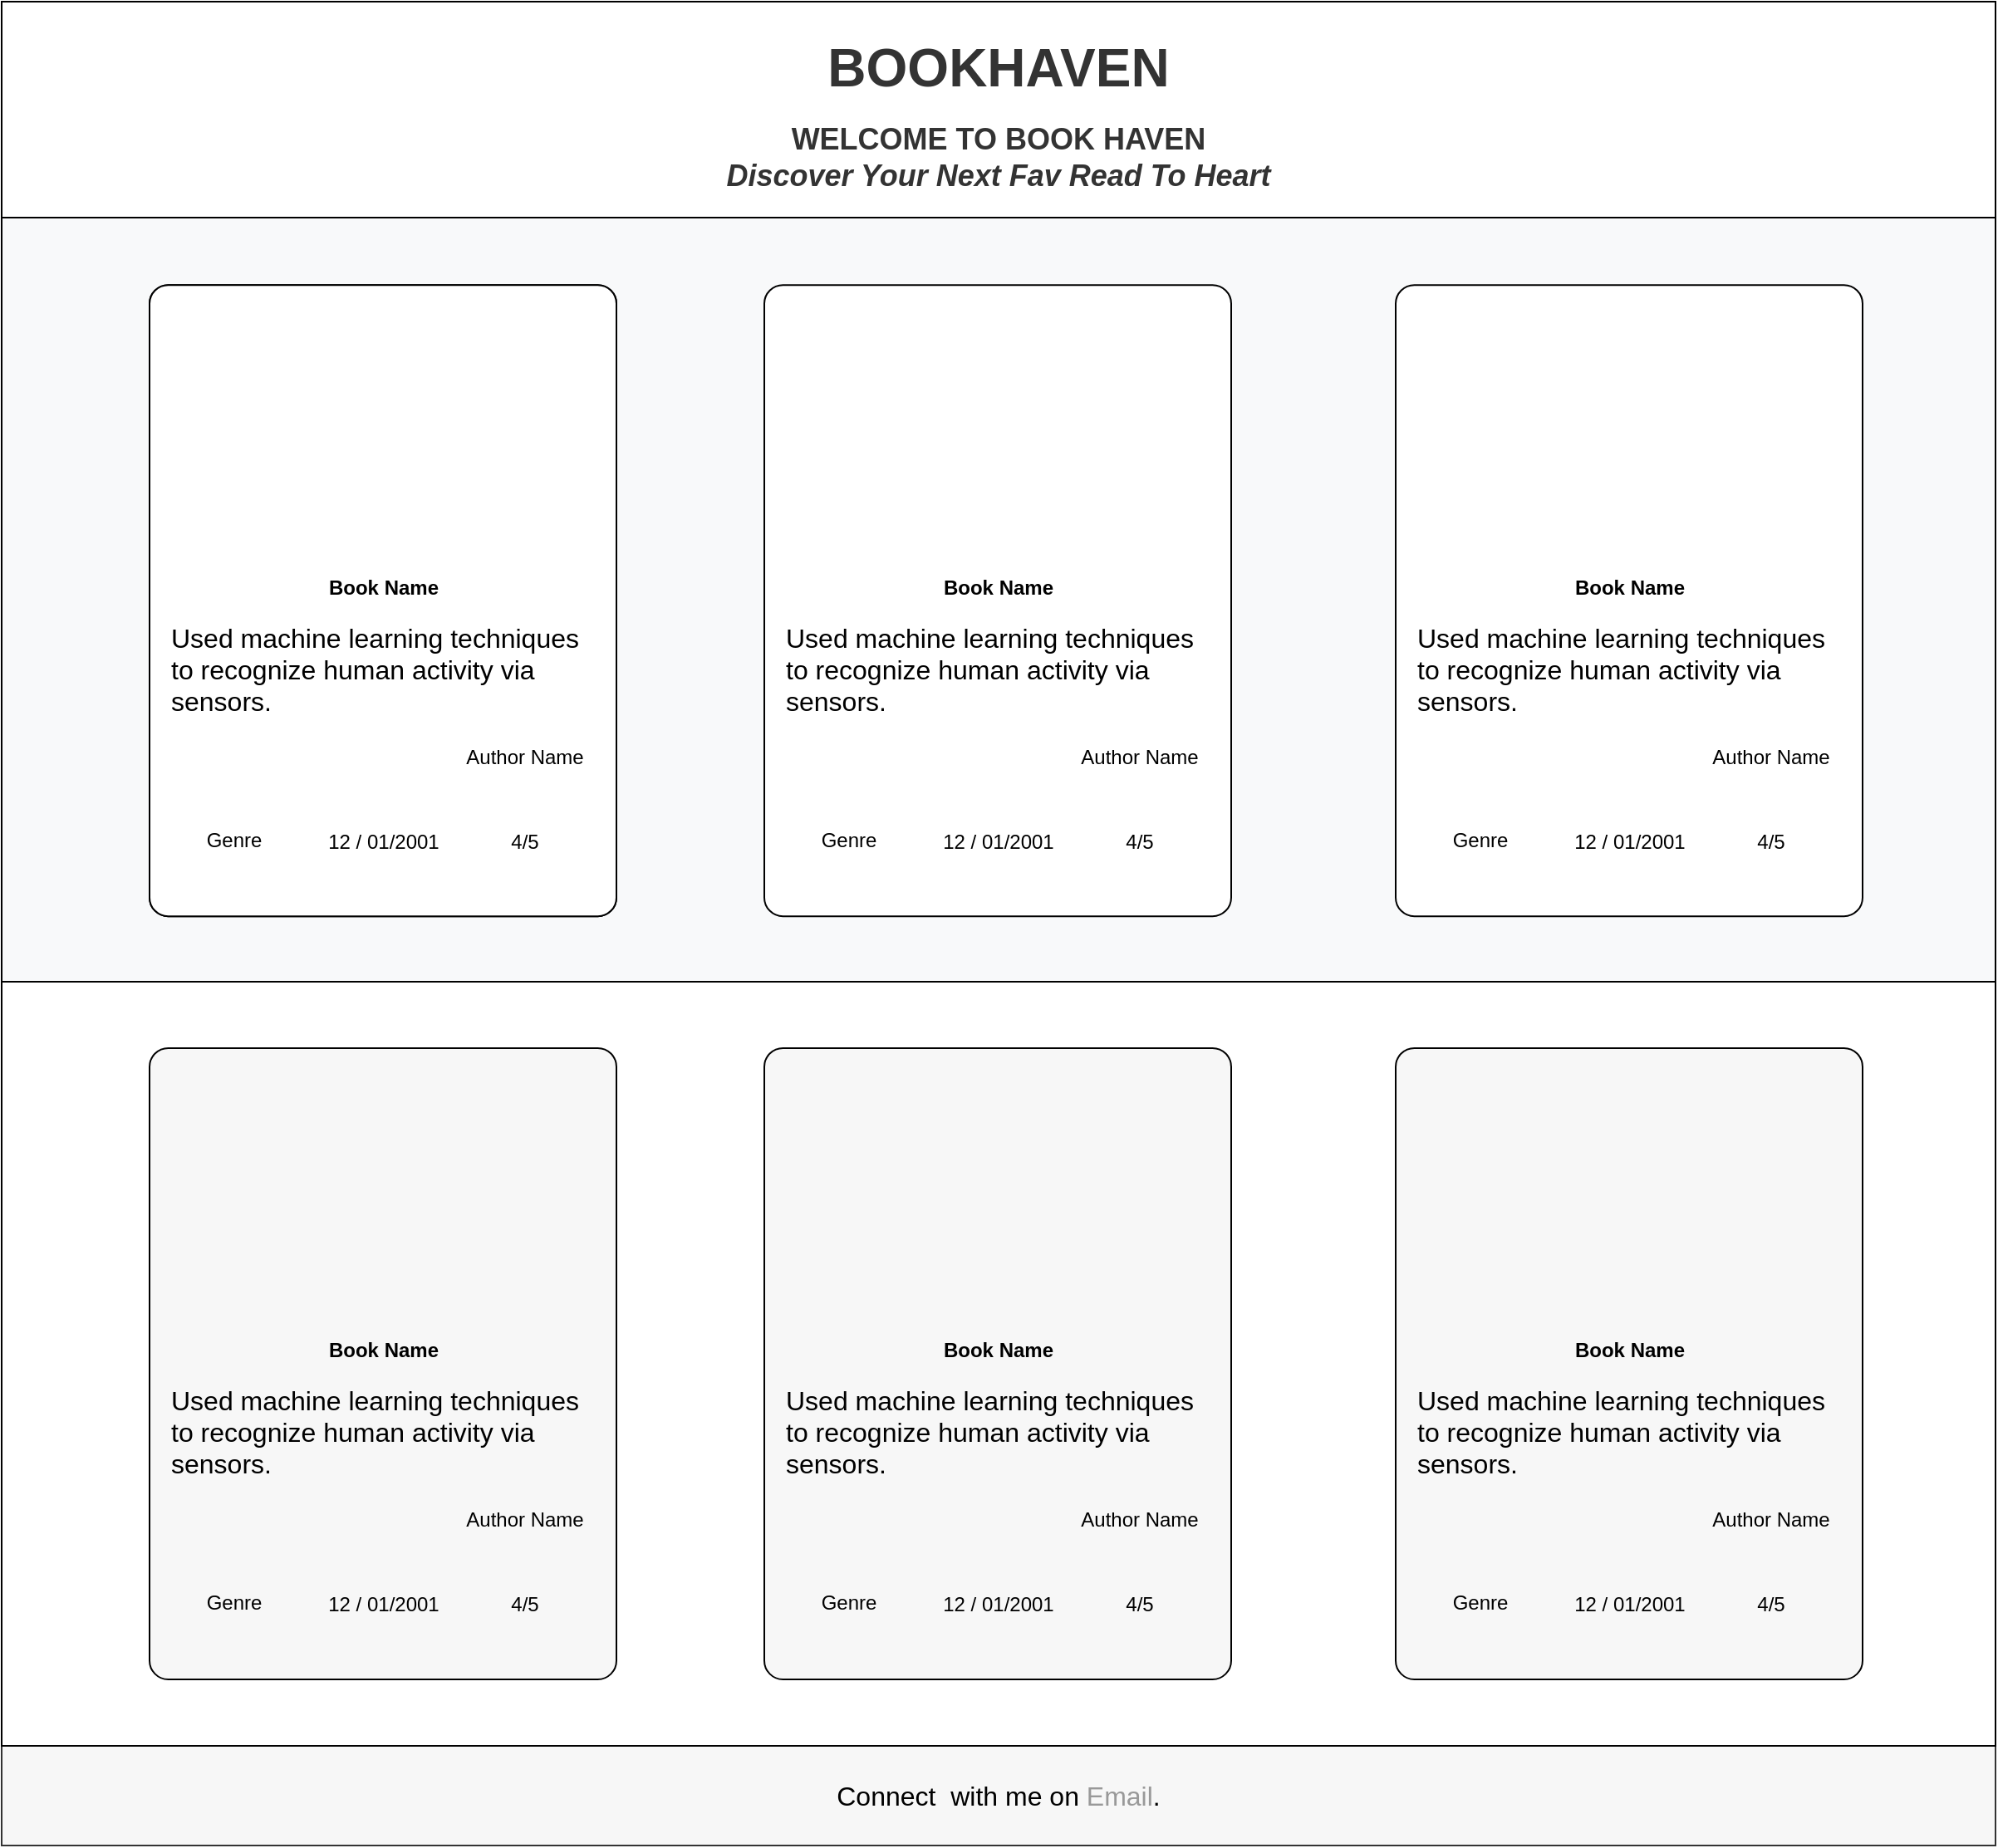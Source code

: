 <mxfile version="25.0.3">
  <diagram name="Page-1" id="jCGwE1LBPZgif49EneUD">
    <mxGraphModel dx="1224" dy="783" grid="1" gridSize="10" guides="1" tooltips="1" connect="1" arrows="1" fold="1" page="1" pageScale="1" pageWidth="1200" pageHeight="1920" math="0" shadow="0">
      <root>
        <mxCell id="0" />
        <mxCell id="1" parent="0" />
        <mxCell id="HLos1mIRZm7TwcqSez5J-85" value="" style="group;fillColor=none;" parent="1" vertex="1" connectable="0">
          <mxGeometry y="780" width="1200" height="480" as="geometry" />
        </mxCell>
        <mxCell id="HLos1mIRZm7TwcqSez5J-8" value="" style="rounded=0;whiteSpace=wrap;html=1;fillColor=#FFFFFF;fontColor=#ffffff;" parent="HLos1mIRZm7TwcqSez5J-85" vertex="1">
          <mxGeometry y="-50" width="1200" height="150" as="geometry" />
        </mxCell>
        <mxCell id="nu3RnHburqwjy4xu8POM-3" value="&lt;div&gt;&lt;font color=&quot;#333333&quot; size=&quot;1&quot;&gt;&lt;b style=&quot;font-size: 32px;&quot;&gt;BOOKHAVEN&lt;br&gt;&lt;/b&gt;&lt;/font&gt;&lt;/div&gt;&lt;div style=&quot;line-height: 50%;&quot;&gt;&lt;font color=&quot;#333333&quot; size=&quot;1&quot;&gt;&lt;b style=&quot;font-size: 32px;&quot;&gt;&lt;br&gt;&lt;/b&gt;&lt;/font&gt;&lt;/div&gt;&lt;div style=&quot;font-size: 18px;&quot;&gt;&lt;font color=&quot;#333333&quot; style=&quot;font-size: 18px;&quot;&gt;&lt;b&gt;WELCOME TO BOOK HAVEN&lt;/b&gt;&lt;/font&gt;&lt;/div&gt;&lt;div style=&quot;font-size: 18px;&quot;&gt;&lt;font color=&quot;#333333&quot; style=&quot;font-size: 18px;&quot;&gt;&lt;b&gt;&lt;i&gt;Discover Your Next Fav Read To Heart&lt;br&gt;&lt;/i&gt;&lt;/b&gt;&lt;/font&gt;&lt;/div&gt;&lt;div&gt;&lt;br&gt;&lt;/div&gt;" style="text;html=1;align=center;verticalAlign=middle;whiteSpace=wrap;rounded=0;strokeColor=none;fontColor=#FFFFFF;" parent="HLos1mIRZm7TwcqSez5J-85" vertex="1">
          <mxGeometry y="-50" width="1200" height="150" as="geometry" />
        </mxCell>
        <mxCell id="HLos1mIRZm7TwcqSez5J-87" value="" style="group" parent="1" vertex="1" connectable="0">
          <mxGeometry y="860" width="1200" height="460" as="geometry" />
        </mxCell>
        <mxCell id="HLos1mIRZm7TwcqSez5J-23" value="" style="rounded=0;whiteSpace=wrap;html=1;fillColor=#f8f9fa;" parent="HLos1mIRZm7TwcqSez5J-87" vertex="1">
          <mxGeometry width="1200" height="460.0" as="geometry" />
        </mxCell>
        <mxCell id="Gbr0lDLeI2ae-f9VhBkv-68" value="" style="group" parent="HLos1mIRZm7TwcqSez5J-87" vertex="1" connectable="0">
          <mxGeometry y="-30.002" width="1200" height="450.568" as="geometry" />
        </mxCell>
        <mxCell id="HLos1mIRZm7TwcqSez5J-16" value="" style="group;rounded=0;" parent="Gbr0lDLeI2ae-f9VhBkv-68" vertex="1" connectable="0">
          <mxGeometry x="90" y="70.568" width="280" height="380" as="geometry" />
        </mxCell>
        <mxCell id="HLos1mIRZm7TwcqSez5J-15" value="" style="rounded=1;whiteSpace=wrap;html=1;glass=0;labelPadding=0;arcSize=4;" parent="HLos1mIRZm7TwcqSez5J-16" vertex="1">
          <mxGeometry x="-1" width="281" height="380" as="geometry" />
        </mxCell>
        <mxCell id="Gbr0lDLeI2ae-f9VhBkv-17" value="" style="shape=image;html=1;verticalAlign=top;verticalLabelPosition=bottom;labelBackgroundColor=#ffffff;imageAspect=0;aspect=fixed;image=https://cdn2.iconfinder.com/data/icons/crystalproject/128x128/mimetypes/image.png" parent="HLos1mIRZm7TwcqSez5J-16" vertex="1">
          <mxGeometry x="54.5" y="9.43" width="170" height="170" as="geometry" />
        </mxCell>
        <mxCell id="Gbr0lDLeI2ae-f9VhBkv-22" value="&lt;b&gt;Book Name&lt;br&gt;&lt;/b&gt;" style="text;html=1;align=center;verticalAlign=middle;whiteSpace=wrap;rounded=0;" parent="HLos1mIRZm7TwcqSez5J-16" vertex="1">
          <mxGeometry x="40" y="164.659" width="200" height="35.284" as="geometry" />
        </mxCell>
        <mxCell id="Gbr0lDLeI2ae-f9VhBkv-27" value="&lt;div align=&quot;left&quot;&gt;&lt;font style=&quot;font-size: 16px;&quot;&gt;Used machine learning techniques to recognize human activity via sensors.&lt;br&gt;&lt;/font&gt;&lt;/div&gt;" style="text;html=1;align=left;verticalAlign=middle;whiteSpace=wrap;rounded=0;" parent="HLos1mIRZm7TwcqSez5J-16" vertex="1">
          <mxGeometry x="9.5" y="199.94" width="260" height="62.73" as="geometry" />
        </mxCell>
        <mxCell id="Jl-aKupMv36PsG1tpd38-4" value="Author Name" style="text;html=1;align=center;verticalAlign=middle;whiteSpace=wrap;rounded=0;" parent="HLos1mIRZm7TwcqSez5J-16" vertex="1">
          <mxGeometry x="180" y="269.43" width="90" height="30" as="geometry" />
        </mxCell>
        <mxCell id="Jl-aKupMv36PsG1tpd38-5" value="Genre" style="text;html=1;align=center;verticalAlign=middle;whiteSpace=wrap;rounded=0;" parent="HLos1mIRZm7TwcqSez5J-16" vertex="1">
          <mxGeometry x="20" y="319.434" width="60" height="30" as="geometry" />
        </mxCell>
        <mxCell id="Jl-aKupMv36PsG1tpd38-6" value="12 / 01/2001" style="text;html=1;align=center;verticalAlign=middle;whiteSpace=wrap;rounded=0;" parent="HLos1mIRZm7TwcqSez5J-16" vertex="1">
          <mxGeometry x="104.5" y="320.43" width="70" height="30" as="geometry" />
        </mxCell>
        <mxCell id="Jl-aKupMv36PsG1tpd38-7" value="4/5" style="text;html=1;align=center;verticalAlign=middle;whiteSpace=wrap;rounded=0;" parent="HLos1mIRZm7TwcqSez5J-16" vertex="1">
          <mxGeometry x="195" y="320.434" width="60" height="30" as="geometry" />
        </mxCell>
        <mxCell id="fj7bPf8suZ-612rlpNnT-1" value="" style="group;rounded=0;" vertex="1" connectable="0" parent="HLos1mIRZm7TwcqSez5J-16">
          <mxGeometry width="280" height="380" as="geometry" />
        </mxCell>
        <mxCell id="fj7bPf8suZ-612rlpNnT-2" value="" style="rounded=1;whiteSpace=wrap;html=1;glass=0;labelPadding=0;arcSize=4;" vertex="1" parent="fj7bPf8suZ-612rlpNnT-1">
          <mxGeometry x="-1" width="281" height="380" as="geometry" />
        </mxCell>
        <mxCell id="fj7bPf8suZ-612rlpNnT-3" value="" style="shape=image;html=1;verticalAlign=top;verticalLabelPosition=bottom;labelBackgroundColor=#ffffff;imageAspect=0;aspect=fixed;image=https://cdn2.iconfinder.com/data/icons/crystalproject/128x128/mimetypes/image.png" vertex="1" parent="fj7bPf8suZ-612rlpNnT-1">
          <mxGeometry x="55" y="9.43" width="170" height="170" as="geometry" />
        </mxCell>
        <mxCell id="fj7bPf8suZ-612rlpNnT-4" value="&lt;b&gt;Book Name&lt;br&gt;&lt;/b&gt;" style="text;html=1;align=center;verticalAlign=middle;whiteSpace=wrap;rounded=0;" vertex="1" parent="fj7bPf8suZ-612rlpNnT-1">
          <mxGeometry x="40" y="164.659" width="200" height="35.284" as="geometry" />
        </mxCell>
        <mxCell id="fj7bPf8suZ-612rlpNnT-5" value="&lt;div align=&quot;left&quot;&gt;&lt;font style=&quot;font-size: 16px;&quot;&gt;Used machine learning techniques to recognize human activity via sensors.&lt;br&gt;&lt;/font&gt;&lt;/div&gt;" style="text;html=1;align=left;verticalAlign=middle;whiteSpace=wrap;rounded=0;" vertex="1" parent="fj7bPf8suZ-612rlpNnT-1">
          <mxGeometry x="9.5" y="199.94" width="260" height="62.73" as="geometry" />
        </mxCell>
        <mxCell id="fj7bPf8suZ-612rlpNnT-6" value="Author Name" style="text;html=1;align=center;verticalAlign=middle;whiteSpace=wrap;rounded=0;" vertex="1" parent="fj7bPf8suZ-612rlpNnT-1">
          <mxGeometry x="180" y="269.43" width="90" height="30" as="geometry" />
        </mxCell>
        <mxCell id="fj7bPf8suZ-612rlpNnT-7" value="Genre" style="text;html=1;align=center;verticalAlign=middle;whiteSpace=wrap;rounded=0;" vertex="1" parent="fj7bPf8suZ-612rlpNnT-1">
          <mxGeometry x="20" y="319.434" width="60" height="30" as="geometry" />
        </mxCell>
        <mxCell id="fj7bPf8suZ-612rlpNnT-8" value="12 / 01/2001" style="text;html=1;align=center;verticalAlign=middle;whiteSpace=wrap;rounded=0;" vertex="1" parent="fj7bPf8suZ-612rlpNnT-1">
          <mxGeometry x="104.5" y="320.43" width="70" height="30" as="geometry" />
        </mxCell>
        <mxCell id="fj7bPf8suZ-612rlpNnT-9" value="4/5" style="text;html=1;align=center;verticalAlign=middle;whiteSpace=wrap;rounded=0;" vertex="1" parent="fj7bPf8suZ-612rlpNnT-1">
          <mxGeometry x="195" y="320.434" width="60" height="30" as="geometry" />
        </mxCell>
        <mxCell id="Jl-aKupMv36PsG1tpd38-8" value="" style="group;rounded=0;" parent="HLos1mIRZm7TwcqSez5J-87" vertex="1" connectable="0">
          <mxGeometry x="460" y="40.566" width="280" height="380" as="geometry" />
        </mxCell>
        <mxCell id="Jl-aKupMv36PsG1tpd38-9" value="" style="rounded=1;whiteSpace=wrap;html=1;glass=0;labelPadding=0;arcSize=4;" parent="Jl-aKupMv36PsG1tpd38-8" vertex="1">
          <mxGeometry x="-1" width="281" height="380" as="geometry" />
        </mxCell>
        <mxCell id="Jl-aKupMv36PsG1tpd38-10" value="" style="shape=image;html=1;verticalAlign=top;verticalLabelPosition=bottom;labelBackgroundColor=#ffffff;imageAspect=0;aspect=fixed;image=https://cdn2.iconfinder.com/data/icons/crystalproject/128x128/mimetypes/image.png" parent="Jl-aKupMv36PsG1tpd38-8" vertex="1">
          <mxGeometry x="55" y="9.43" width="170" height="170" as="geometry" />
        </mxCell>
        <mxCell id="Jl-aKupMv36PsG1tpd38-11" value="&lt;b&gt;Book Name&lt;br&gt;&lt;/b&gt;" style="text;html=1;align=center;verticalAlign=middle;whiteSpace=wrap;rounded=0;" parent="Jl-aKupMv36PsG1tpd38-8" vertex="1">
          <mxGeometry x="40" y="164.659" width="200" height="35.284" as="geometry" />
        </mxCell>
        <mxCell id="Jl-aKupMv36PsG1tpd38-12" value="&lt;div align=&quot;left&quot;&gt;&lt;font style=&quot;font-size: 16px;&quot;&gt;Used machine learning techniques to recognize human activity via sensors.&lt;br&gt;&lt;/font&gt;&lt;/div&gt;" style="text;html=1;align=left;verticalAlign=middle;whiteSpace=wrap;rounded=0;" parent="Jl-aKupMv36PsG1tpd38-8" vertex="1">
          <mxGeometry x="9.5" y="199.94" width="260" height="62.73" as="geometry" />
        </mxCell>
        <mxCell id="Jl-aKupMv36PsG1tpd38-13" value="Author Name" style="text;html=1;align=center;verticalAlign=middle;whiteSpace=wrap;rounded=0;" parent="Jl-aKupMv36PsG1tpd38-8" vertex="1">
          <mxGeometry x="180" y="269.43" width="90" height="30" as="geometry" />
        </mxCell>
        <mxCell id="Jl-aKupMv36PsG1tpd38-14" value="Genre" style="text;html=1;align=center;verticalAlign=middle;whiteSpace=wrap;rounded=0;" parent="Jl-aKupMv36PsG1tpd38-8" vertex="1">
          <mxGeometry x="20" y="319.434" width="60" height="30" as="geometry" />
        </mxCell>
        <mxCell id="Jl-aKupMv36PsG1tpd38-15" value="12 / 01/2001" style="text;html=1;align=center;verticalAlign=middle;whiteSpace=wrap;rounded=0;" parent="Jl-aKupMv36PsG1tpd38-8" vertex="1">
          <mxGeometry x="104.5" y="320.43" width="70" height="30" as="geometry" />
        </mxCell>
        <mxCell id="Jl-aKupMv36PsG1tpd38-16" value="4/5" style="text;html=1;align=center;verticalAlign=middle;whiteSpace=wrap;rounded=0;" parent="Jl-aKupMv36PsG1tpd38-8" vertex="1">
          <mxGeometry x="195" y="320.434" width="60" height="30" as="geometry" />
        </mxCell>
        <mxCell id="Jl-aKupMv36PsG1tpd38-17" value="" style="group;rounded=0;" parent="HLos1mIRZm7TwcqSez5J-87" vertex="1" connectable="0">
          <mxGeometry x="840" y="40.566" width="280" height="380" as="geometry" />
        </mxCell>
        <mxCell id="Jl-aKupMv36PsG1tpd38-18" value="" style="rounded=1;whiteSpace=wrap;html=1;glass=0;labelPadding=0;arcSize=4;" parent="Jl-aKupMv36PsG1tpd38-17" vertex="1">
          <mxGeometry x="-1" width="281" height="380" as="geometry" />
        </mxCell>
        <mxCell id="Jl-aKupMv36PsG1tpd38-19" value="" style="shape=image;html=1;verticalAlign=top;verticalLabelPosition=bottom;labelBackgroundColor=#ffffff;imageAspect=0;aspect=fixed;image=https://cdn2.iconfinder.com/data/icons/crystalproject/128x128/mimetypes/image.png" parent="Jl-aKupMv36PsG1tpd38-17" vertex="1">
          <mxGeometry x="55" y="9.43" width="170" height="170" as="geometry" />
        </mxCell>
        <mxCell id="Jl-aKupMv36PsG1tpd38-20" value="&lt;b&gt;Book Name&lt;br&gt;&lt;/b&gt;" style="text;html=1;align=center;verticalAlign=middle;whiteSpace=wrap;rounded=0;" parent="Jl-aKupMv36PsG1tpd38-17" vertex="1">
          <mxGeometry x="40" y="164.659" width="200" height="35.284" as="geometry" />
        </mxCell>
        <mxCell id="Jl-aKupMv36PsG1tpd38-21" value="&lt;div align=&quot;left&quot;&gt;&lt;font style=&quot;font-size: 16px;&quot;&gt;Used machine learning techniques to recognize human activity via sensors.&lt;br&gt;&lt;/font&gt;&lt;/div&gt;" style="text;html=1;align=left;verticalAlign=middle;whiteSpace=wrap;rounded=0;" parent="Jl-aKupMv36PsG1tpd38-17" vertex="1">
          <mxGeometry x="9.5" y="199.94" width="260" height="62.73" as="geometry" />
        </mxCell>
        <mxCell id="Jl-aKupMv36PsG1tpd38-22" value="Author Name" style="text;html=1;align=center;verticalAlign=middle;whiteSpace=wrap;rounded=0;" parent="Jl-aKupMv36PsG1tpd38-17" vertex="1">
          <mxGeometry x="180" y="269.43" width="90" height="30" as="geometry" />
        </mxCell>
        <mxCell id="Jl-aKupMv36PsG1tpd38-23" value="Genre" style="text;html=1;align=center;verticalAlign=middle;whiteSpace=wrap;rounded=0;" parent="Jl-aKupMv36PsG1tpd38-17" vertex="1">
          <mxGeometry x="20" y="319.434" width="60" height="30" as="geometry" />
        </mxCell>
        <mxCell id="Jl-aKupMv36PsG1tpd38-24" value="12 / 01/2001" style="text;html=1;align=center;verticalAlign=middle;whiteSpace=wrap;rounded=0;" parent="Jl-aKupMv36PsG1tpd38-17" vertex="1">
          <mxGeometry x="104.5" y="320.43" width="70" height="30" as="geometry" />
        </mxCell>
        <mxCell id="Jl-aKupMv36PsG1tpd38-25" value="4/5" style="text;html=1;align=center;verticalAlign=middle;whiteSpace=wrap;rounded=0;" parent="Jl-aKupMv36PsG1tpd38-17" vertex="1">
          <mxGeometry x="195" y="320.434" width="60" height="30" as="geometry" />
        </mxCell>
        <mxCell id="HLos1mIRZm7TwcqSez5J-93" value="" style="group" parent="1" vertex="1" connectable="0">
          <mxGeometry y="1780" width="1200" height="60" as="geometry" />
        </mxCell>
        <mxCell id="HLos1mIRZm7TwcqSez5J-84" value="" style="rounded=0;whiteSpace=wrap;html=1;strokeColor=#333333;fillColor=#F7F7F7;" parent="HLos1mIRZm7TwcqSez5J-93" vertex="1">
          <mxGeometry width="1200" height="60" as="geometry" />
        </mxCell>
        <mxCell id="Gbr0lDLeI2ae-f9VhBkv-101" value="&lt;font style=&quot;font-size: 16px;&quot;&gt;Connect&amp;nbsp; with me on &lt;font color=&quot;#999999&quot;&gt;Email&lt;/font&gt;.&lt;/font&gt;" style="text;html=1;align=center;verticalAlign=middle;whiteSpace=wrap;rounded=0;" parent="HLos1mIRZm7TwcqSez5J-93" vertex="1">
          <mxGeometry width="1200" height="60" as="geometry" />
        </mxCell>
        <mxCell id="Jl-aKupMv36PsG1tpd38-26" value="" style="rounded=0;whiteSpace=wrap;html=1;fillColor=#FFFFFF;" parent="1" vertex="1">
          <mxGeometry y="1320" width="1200" height="460.0" as="geometry" />
        </mxCell>
        <mxCell id="Jl-aKupMv36PsG1tpd38-47" value="" style="group;rounded=0;" parent="1" vertex="1" connectable="0">
          <mxGeometry x="90" y="1359.996" width="280" height="380" as="geometry" />
        </mxCell>
        <mxCell id="Jl-aKupMv36PsG1tpd38-48" value="" style="rounded=1;whiteSpace=wrap;html=1;glass=0;labelPadding=0;arcSize=4;fillColor=#F7F7F7;" parent="Jl-aKupMv36PsG1tpd38-47" vertex="1">
          <mxGeometry x="-1" width="281" height="380" as="geometry" />
        </mxCell>
        <mxCell id="Jl-aKupMv36PsG1tpd38-49" value="" style="shape=image;html=1;verticalAlign=top;verticalLabelPosition=bottom;labelBackgroundColor=#ffffff;imageAspect=0;aspect=fixed;image=https://cdn2.iconfinder.com/data/icons/crystalproject/128x128/mimetypes/image.png" parent="Jl-aKupMv36PsG1tpd38-47" vertex="1">
          <mxGeometry x="55" y="9.43" width="170" height="170" as="geometry" />
        </mxCell>
        <mxCell id="Jl-aKupMv36PsG1tpd38-50" value="&lt;b&gt;Book Name&lt;/b&gt;&lt;b&gt;&lt;br&gt;&lt;/b&gt;" style="text;html=1;align=center;verticalAlign=middle;whiteSpace=wrap;rounded=0;" parent="Jl-aKupMv36PsG1tpd38-47" vertex="1">
          <mxGeometry x="40" y="164.659" width="200" height="35.284" as="geometry" />
        </mxCell>
        <mxCell id="Jl-aKupMv36PsG1tpd38-51" value="&lt;div align=&quot;left&quot;&gt;&lt;font style=&quot;font-size: 16px;&quot;&gt;Used machine learning techniques to recognize human activity via sensors.&lt;br&gt;&lt;/font&gt;&lt;/div&gt;" style="text;html=1;align=left;verticalAlign=middle;whiteSpace=wrap;rounded=0;" parent="Jl-aKupMv36PsG1tpd38-47" vertex="1">
          <mxGeometry x="9.5" y="199.94" width="260" height="62.73" as="geometry" />
        </mxCell>
        <mxCell id="Jl-aKupMv36PsG1tpd38-52" value="Author Name" style="text;html=1;align=center;verticalAlign=middle;whiteSpace=wrap;rounded=0;" parent="Jl-aKupMv36PsG1tpd38-47" vertex="1">
          <mxGeometry x="180" y="269.43" width="90" height="30" as="geometry" />
        </mxCell>
        <mxCell id="Jl-aKupMv36PsG1tpd38-53" value="Genre" style="text;html=1;align=center;verticalAlign=middle;whiteSpace=wrap;rounded=0;" parent="Jl-aKupMv36PsG1tpd38-47" vertex="1">
          <mxGeometry x="20" y="319.434" width="60" height="30" as="geometry" />
        </mxCell>
        <mxCell id="Jl-aKupMv36PsG1tpd38-54" value="12 / 01/2001" style="text;html=1;align=center;verticalAlign=middle;whiteSpace=wrap;rounded=0;" parent="Jl-aKupMv36PsG1tpd38-47" vertex="1">
          <mxGeometry x="104.5" y="320.43" width="70" height="30" as="geometry" />
        </mxCell>
        <mxCell id="Jl-aKupMv36PsG1tpd38-55" value="4/5" style="text;html=1;align=center;verticalAlign=middle;whiteSpace=wrap;rounded=0;" parent="Jl-aKupMv36PsG1tpd38-47" vertex="1">
          <mxGeometry x="195" y="320.434" width="60" height="30" as="geometry" />
        </mxCell>
        <mxCell id="Jl-aKupMv36PsG1tpd38-57" value="" style="group;rounded=0;" parent="1" vertex="1" connectable="0">
          <mxGeometry x="460" y="1359.996" width="280" height="380" as="geometry" />
        </mxCell>
        <mxCell id="Jl-aKupMv36PsG1tpd38-58" value="" style="rounded=1;whiteSpace=wrap;html=1;glass=0;labelPadding=0;arcSize=4;fillColor=#F7F7F7;" parent="Jl-aKupMv36PsG1tpd38-57" vertex="1">
          <mxGeometry x="-1" width="281" height="380" as="geometry" />
        </mxCell>
        <mxCell id="Jl-aKupMv36PsG1tpd38-59" value="" style="shape=image;html=1;verticalAlign=top;verticalLabelPosition=bottom;labelBackgroundColor=#ffffff;imageAspect=0;aspect=fixed;image=https://cdn2.iconfinder.com/data/icons/crystalproject/128x128/mimetypes/image.png" parent="Jl-aKupMv36PsG1tpd38-57" vertex="1">
          <mxGeometry x="54.5" y="9.43" width="170" height="170" as="geometry" />
        </mxCell>
        <mxCell id="Jl-aKupMv36PsG1tpd38-60" value="&lt;b&gt;Book Name&lt;/b&gt;&lt;b&gt;&lt;br&gt;&lt;/b&gt;" style="text;html=1;align=center;verticalAlign=middle;whiteSpace=wrap;rounded=0;" parent="Jl-aKupMv36PsG1tpd38-57" vertex="1">
          <mxGeometry x="40" y="164.659" width="200" height="35.284" as="geometry" />
        </mxCell>
        <mxCell id="Jl-aKupMv36PsG1tpd38-61" value="&lt;div align=&quot;left&quot;&gt;&lt;font style=&quot;font-size: 16px;&quot;&gt;Used machine learning techniques to recognize human activity via sensors.&lt;br&gt;&lt;/font&gt;&lt;/div&gt;" style="text;html=1;align=left;verticalAlign=middle;whiteSpace=wrap;rounded=0;" parent="Jl-aKupMv36PsG1tpd38-57" vertex="1">
          <mxGeometry x="9.5" y="199.94" width="260" height="62.73" as="geometry" />
        </mxCell>
        <mxCell id="Jl-aKupMv36PsG1tpd38-62" value="Author Name" style="text;html=1;align=center;verticalAlign=middle;whiteSpace=wrap;rounded=0;" parent="Jl-aKupMv36PsG1tpd38-57" vertex="1">
          <mxGeometry x="180" y="269.43" width="90" height="30" as="geometry" />
        </mxCell>
        <mxCell id="Jl-aKupMv36PsG1tpd38-63" value="Genre" style="text;html=1;align=center;verticalAlign=middle;whiteSpace=wrap;rounded=0;" parent="Jl-aKupMv36PsG1tpd38-57" vertex="1">
          <mxGeometry x="20" y="319.434" width="60" height="30" as="geometry" />
        </mxCell>
        <mxCell id="Jl-aKupMv36PsG1tpd38-64" value="12 / 01/2001" style="text;html=1;align=center;verticalAlign=middle;whiteSpace=wrap;rounded=0;" parent="Jl-aKupMv36PsG1tpd38-57" vertex="1">
          <mxGeometry x="104.5" y="320.43" width="70" height="30" as="geometry" />
        </mxCell>
        <mxCell id="Jl-aKupMv36PsG1tpd38-65" value="4/5" style="text;html=1;align=center;verticalAlign=middle;whiteSpace=wrap;rounded=0;" parent="Jl-aKupMv36PsG1tpd38-57" vertex="1">
          <mxGeometry x="195" y="320.434" width="60" height="30" as="geometry" />
        </mxCell>
        <mxCell id="Jl-aKupMv36PsG1tpd38-67" value="" style="group;rounded=0;" parent="1" vertex="1" connectable="0">
          <mxGeometry x="840" y="1359.996" width="280" height="380" as="geometry" />
        </mxCell>
        <mxCell id="Jl-aKupMv36PsG1tpd38-68" value="" style="rounded=1;whiteSpace=wrap;html=1;glass=0;labelPadding=0;arcSize=4;fillColor=#F7F7F7;" parent="Jl-aKupMv36PsG1tpd38-67" vertex="1">
          <mxGeometry x="-1" width="281" height="380" as="geometry" />
        </mxCell>
        <mxCell id="Jl-aKupMv36PsG1tpd38-69" value="" style="shape=image;html=1;verticalAlign=top;verticalLabelPosition=bottom;labelBackgroundColor=#ffffff;imageAspect=0;aspect=fixed;image=https://cdn2.iconfinder.com/data/icons/crystalproject/128x128/mimetypes/image.png" parent="Jl-aKupMv36PsG1tpd38-67" vertex="1">
          <mxGeometry x="54.5" y="9.43" width="170" height="170" as="geometry" />
        </mxCell>
        <mxCell id="Jl-aKupMv36PsG1tpd38-70" value="&lt;b&gt;Book Name&lt;br&gt;&lt;/b&gt;" style="text;html=1;align=center;verticalAlign=middle;whiteSpace=wrap;rounded=0;" parent="Jl-aKupMv36PsG1tpd38-67" vertex="1">
          <mxGeometry x="40" y="164.659" width="200" height="35.284" as="geometry" />
        </mxCell>
        <mxCell id="Jl-aKupMv36PsG1tpd38-71" value="&lt;div align=&quot;left&quot;&gt;&lt;font style=&quot;font-size: 16px;&quot;&gt;Used machine learning techniques to recognize human activity via sensors.&lt;br&gt;&lt;/font&gt;&lt;/div&gt;" style="text;html=1;align=left;verticalAlign=middle;whiteSpace=wrap;rounded=0;" parent="Jl-aKupMv36PsG1tpd38-67" vertex="1">
          <mxGeometry x="9.5" y="199.94" width="260" height="62.73" as="geometry" />
        </mxCell>
        <mxCell id="Jl-aKupMv36PsG1tpd38-72" value="Author Name" style="text;html=1;align=center;verticalAlign=middle;whiteSpace=wrap;rounded=0;" parent="Jl-aKupMv36PsG1tpd38-67" vertex="1">
          <mxGeometry x="180" y="269.43" width="90" height="30" as="geometry" />
        </mxCell>
        <mxCell id="Jl-aKupMv36PsG1tpd38-73" value="Genre" style="text;html=1;align=center;verticalAlign=middle;whiteSpace=wrap;rounded=0;" parent="Jl-aKupMv36PsG1tpd38-67" vertex="1">
          <mxGeometry x="20" y="319.434" width="60" height="30" as="geometry" />
        </mxCell>
        <mxCell id="Jl-aKupMv36PsG1tpd38-74" value="12 / 01/2001" style="text;html=1;align=center;verticalAlign=middle;whiteSpace=wrap;rounded=0;" parent="Jl-aKupMv36PsG1tpd38-67" vertex="1">
          <mxGeometry x="104.5" y="320.43" width="70" height="30" as="geometry" />
        </mxCell>
        <mxCell id="Jl-aKupMv36PsG1tpd38-75" value="4/5" style="text;html=1;align=center;verticalAlign=middle;whiteSpace=wrap;rounded=0;" parent="Jl-aKupMv36PsG1tpd38-67" vertex="1">
          <mxGeometry x="195" y="320.434" width="60" height="30" as="geometry" />
        </mxCell>
      </root>
    </mxGraphModel>
  </diagram>
</mxfile>
